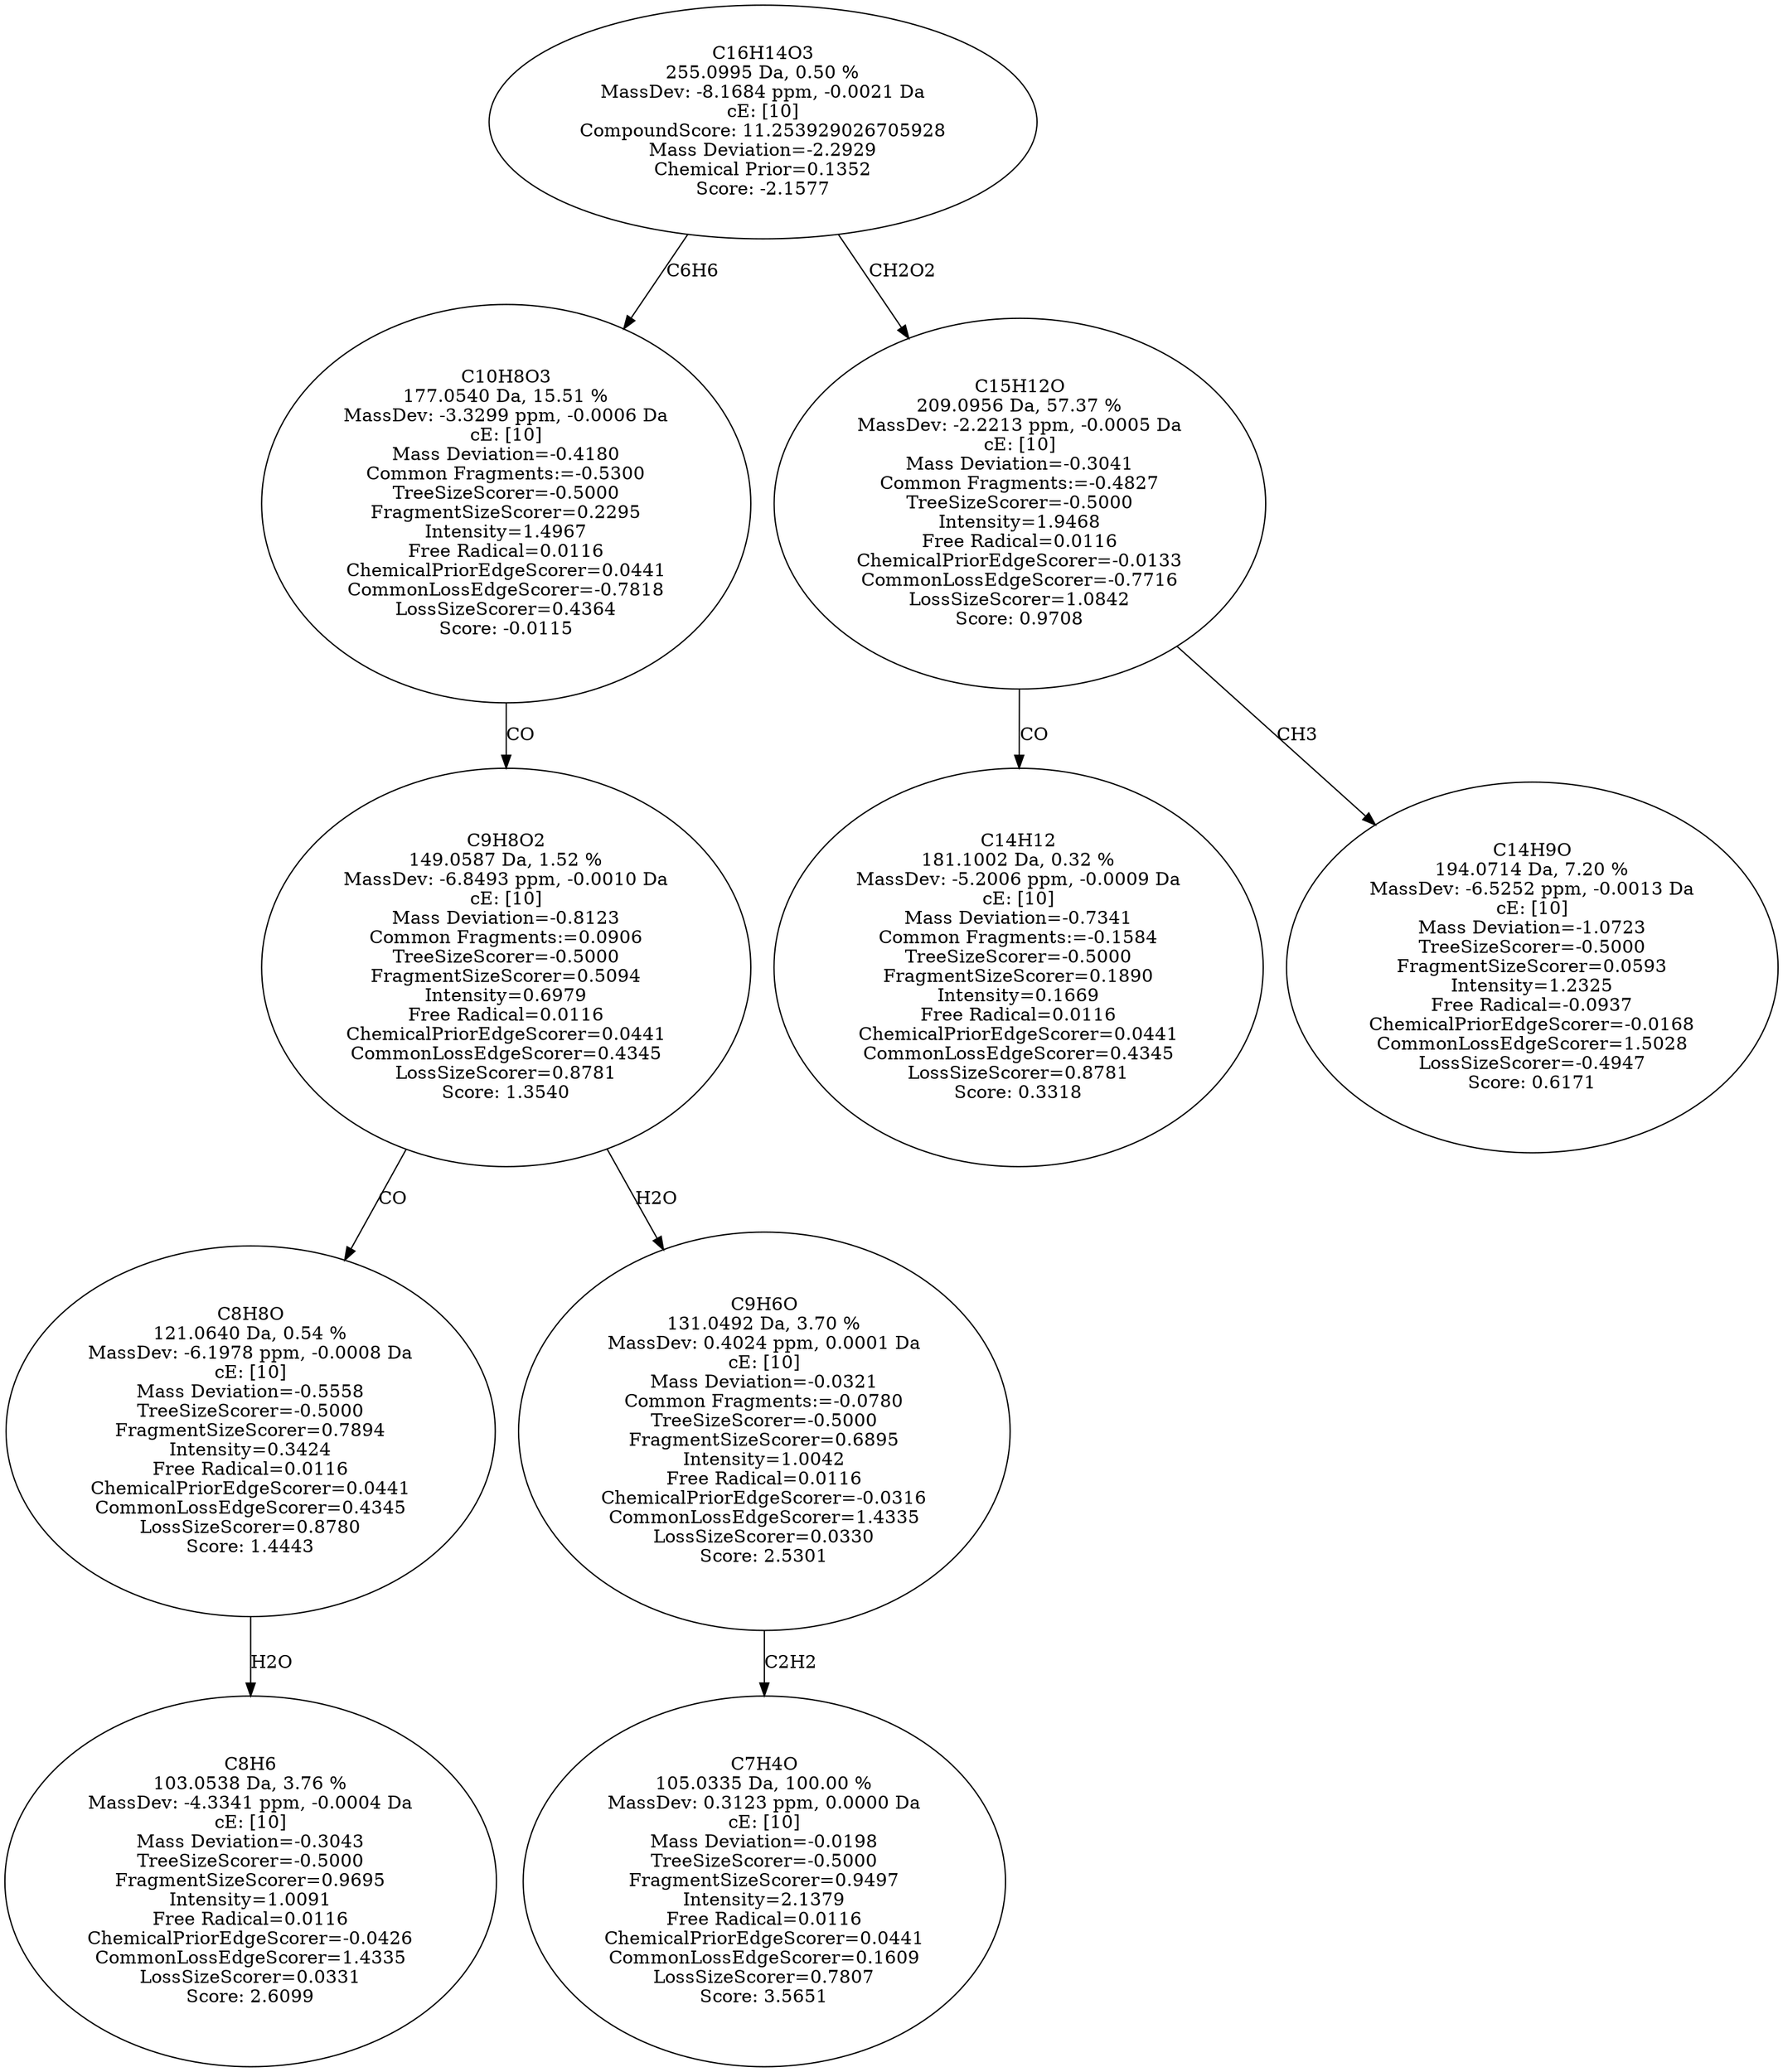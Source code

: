 strict digraph {
v1 [label="C8H6\n103.0538 Da, 3.76 %\nMassDev: -4.3341 ppm, -0.0004 Da\ncE: [10]\nMass Deviation=-0.3043\nTreeSizeScorer=-0.5000\nFragmentSizeScorer=0.9695\nIntensity=1.0091\nFree Radical=0.0116\nChemicalPriorEdgeScorer=-0.0426\nCommonLossEdgeScorer=1.4335\nLossSizeScorer=0.0331\nScore: 2.6099"];
v2 [label="C8H8O\n121.0640 Da, 0.54 %\nMassDev: -6.1978 ppm, -0.0008 Da\ncE: [10]\nMass Deviation=-0.5558\nTreeSizeScorer=-0.5000\nFragmentSizeScorer=0.7894\nIntensity=0.3424\nFree Radical=0.0116\nChemicalPriorEdgeScorer=0.0441\nCommonLossEdgeScorer=0.4345\nLossSizeScorer=0.8780\nScore: 1.4443"];
v3 [label="C7H4O\n105.0335 Da, 100.00 %\nMassDev: 0.3123 ppm, 0.0000 Da\ncE: [10]\nMass Deviation=-0.0198\nTreeSizeScorer=-0.5000\nFragmentSizeScorer=0.9497\nIntensity=2.1379\nFree Radical=0.0116\nChemicalPriorEdgeScorer=0.0441\nCommonLossEdgeScorer=0.1609\nLossSizeScorer=0.7807\nScore: 3.5651"];
v4 [label="C9H6O\n131.0492 Da, 3.70 %\nMassDev: 0.4024 ppm, 0.0001 Da\ncE: [10]\nMass Deviation=-0.0321\nCommon Fragments:=-0.0780\nTreeSizeScorer=-0.5000\nFragmentSizeScorer=0.6895\nIntensity=1.0042\nFree Radical=0.0116\nChemicalPriorEdgeScorer=-0.0316\nCommonLossEdgeScorer=1.4335\nLossSizeScorer=0.0330\nScore: 2.5301"];
v5 [label="C9H8O2\n149.0587 Da, 1.52 %\nMassDev: -6.8493 ppm, -0.0010 Da\ncE: [10]\nMass Deviation=-0.8123\nCommon Fragments:=0.0906\nTreeSizeScorer=-0.5000\nFragmentSizeScorer=0.5094\nIntensity=0.6979\nFree Radical=0.0116\nChemicalPriorEdgeScorer=0.0441\nCommonLossEdgeScorer=0.4345\nLossSizeScorer=0.8781\nScore: 1.3540"];
v6 [label="C10H8O3\n177.0540 Da, 15.51 %\nMassDev: -3.3299 ppm, -0.0006 Da\ncE: [10]\nMass Deviation=-0.4180\nCommon Fragments:=-0.5300\nTreeSizeScorer=-0.5000\nFragmentSizeScorer=0.2295\nIntensity=1.4967\nFree Radical=0.0116\nChemicalPriorEdgeScorer=0.0441\nCommonLossEdgeScorer=-0.7818\nLossSizeScorer=0.4364\nScore: -0.0115"];
v7 [label="C14H12\n181.1002 Da, 0.32 %\nMassDev: -5.2006 ppm, -0.0009 Da\ncE: [10]\nMass Deviation=-0.7341\nCommon Fragments:=-0.1584\nTreeSizeScorer=-0.5000\nFragmentSizeScorer=0.1890\nIntensity=0.1669\nFree Radical=0.0116\nChemicalPriorEdgeScorer=0.0441\nCommonLossEdgeScorer=0.4345\nLossSizeScorer=0.8781\nScore: 0.3318"];
v8 [label="C14H9O\n194.0714 Da, 7.20 %\nMassDev: -6.5252 ppm, -0.0013 Da\ncE: [10]\nMass Deviation=-1.0723\nTreeSizeScorer=-0.5000\nFragmentSizeScorer=0.0593\nIntensity=1.2325\nFree Radical=-0.0937\nChemicalPriorEdgeScorer=-0.0168\nCommonLossEdgeScorer=1.5028\nLossSizeScorer=-0.4947\nScore: 0.6171"];
v9 [label="C15H12O\n209.0956 Da, 57.37 %\nMassDev: -2.2213 ppm, -0.0005 Da\ncE: [10]\nMass Deviation=-0.3041\nCommon Fragments:=-0.4827\nTreeSizeScorer=-0.5000\nIntensity=1.9468\nFree Radical=0.0116\nChemicalPriorEdgeScorer=-0.0133\nCommonLossEdgeScorer=-0.7716\nLossSizeScorer=1.0842\nScore: 0.9708"];
v10 [label="C16H14O3\n255.0995 Da, 0.50 %\nMassDev: -8.1684 ppm, -0.0021 Da\ncE: [10]\nCompoundScore: 11.253929026705928\nMass Deviation=-2.2929\nChemical Prior=0.1352\nScore: -2.1577"];
v2 -> v1 [label="H2O"];
v5 -> v2 [label="CO"];
v4 -> v3 [label="C2H2"];
v5 -> v4 [label="H2O"];
v6 -> v5 [label="CO"];
v10 -> v6 [label="C6H6"];
v9 -> v7 [label="CO"];
v9 -> v8 [label="CH3"];
v10 -> v9 [label="CH2O2"];
}